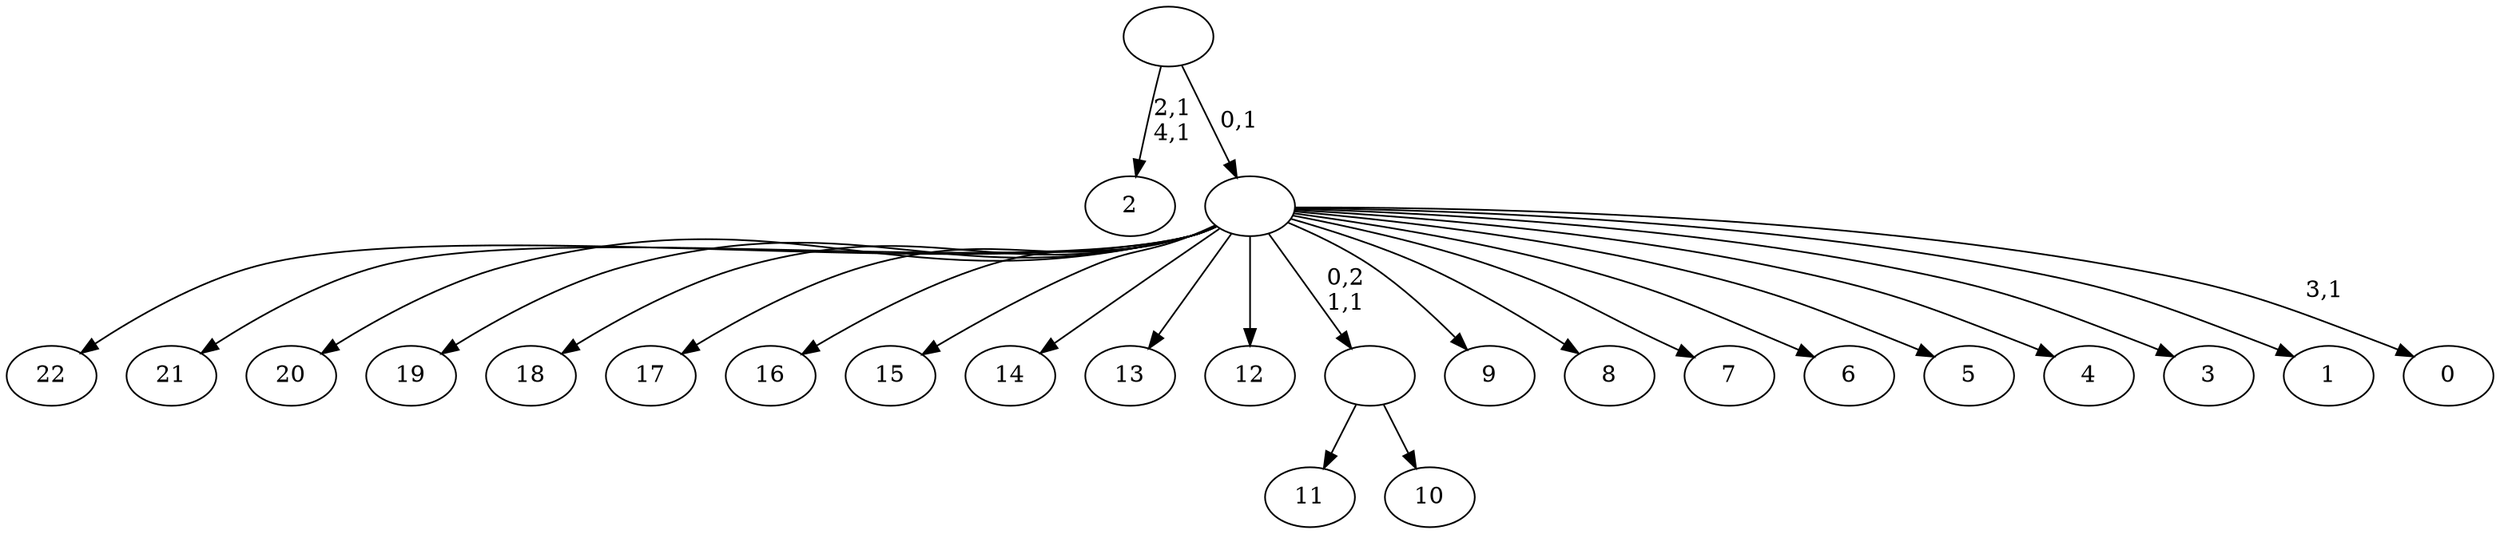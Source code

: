 digraph T {
	28 [label="22"]
	27 [label="21"]
	26 [label="20"]
	25 [label="19"]
	24 [label="18"]
	23 [label="17"]
	22 [label="16"]
	21 [label="15"]
	20 [label="14"]
	19 [label="13"]
	18 [label="12"]
	17 [label="11"]
	16 [label="10"]
	15 [label=""]
	14 [label="9"]
	13 [label="8"]
	12 [label="7"]
	11 [label="6"]
	10 [label="5"]
	9 [label="4"]
	8 [label="3"]
	7 [label="2"]
	4 [label="1"]
	3 [label="0"]
	1 [label=""]
	0 [label=""]
	15 -> 17 [label=""]
	15 -> 16 [label=""]
	1 -> 3 [label="3,1"]
	1 -> 28 [label=""]
	1 -> 27 [label=""]
	1 -> 26 [label=""]
	1 -> 25 [label=""]
	1 -> 24 [label=""]
	1 -> 23 [label=""]
	1 -> 22 [label=""]
	1 -> 21 [label=""]
	1 -> 20 [label=""]
	1 -> 19 [label=""]
	1 -> 18 [label=""]
	1 -> 15 [label="0,2\n1,1"]
	1 -> 14 [label=""]
	1 -> 13 [label=""]
	1 -> 12 [label=""]
	1 -> 11 [label=""]
	1 -> 10 [label=""]
	1 -> 9 [label=""]
	1 -> 8 [label=""]
	1 -> 4 [label=""]
	0 -> 7 [label="2,1\n4,1"]
	0 -> 1 [label="0,1"]
}

